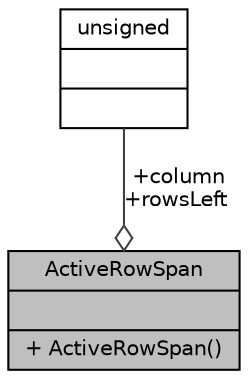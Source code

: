 digraph "ActiveRowSpan"
{
 // LATEX_PDF_SIZE
  edge [fontname="Helvetica",fontsize="10",labelfontname="Helvetica",labelfontsize="10"];
  node [fontname="Helvetica",fontsize="10",shape=record];
  Node1 [label="{ActiveRowSpan\n||+ ActiveRowSpan()\l}",height=0.2,width=0.4,color="black", fillcolor="grey75", style="filled", fontcolor="black",tooltip=" "];
  Node2 -> Node1 [color="grey25",fontsize="10",style="solid",label=" +column\n+rowsLeft" ,arrowhead="odiamond",fontname="Helvetica"];
  Node2 [label="{unsigned\n||}",height=0.2,width=0.4,color="black", fillcolor="white", style="filled",tooltip=" "];
}
